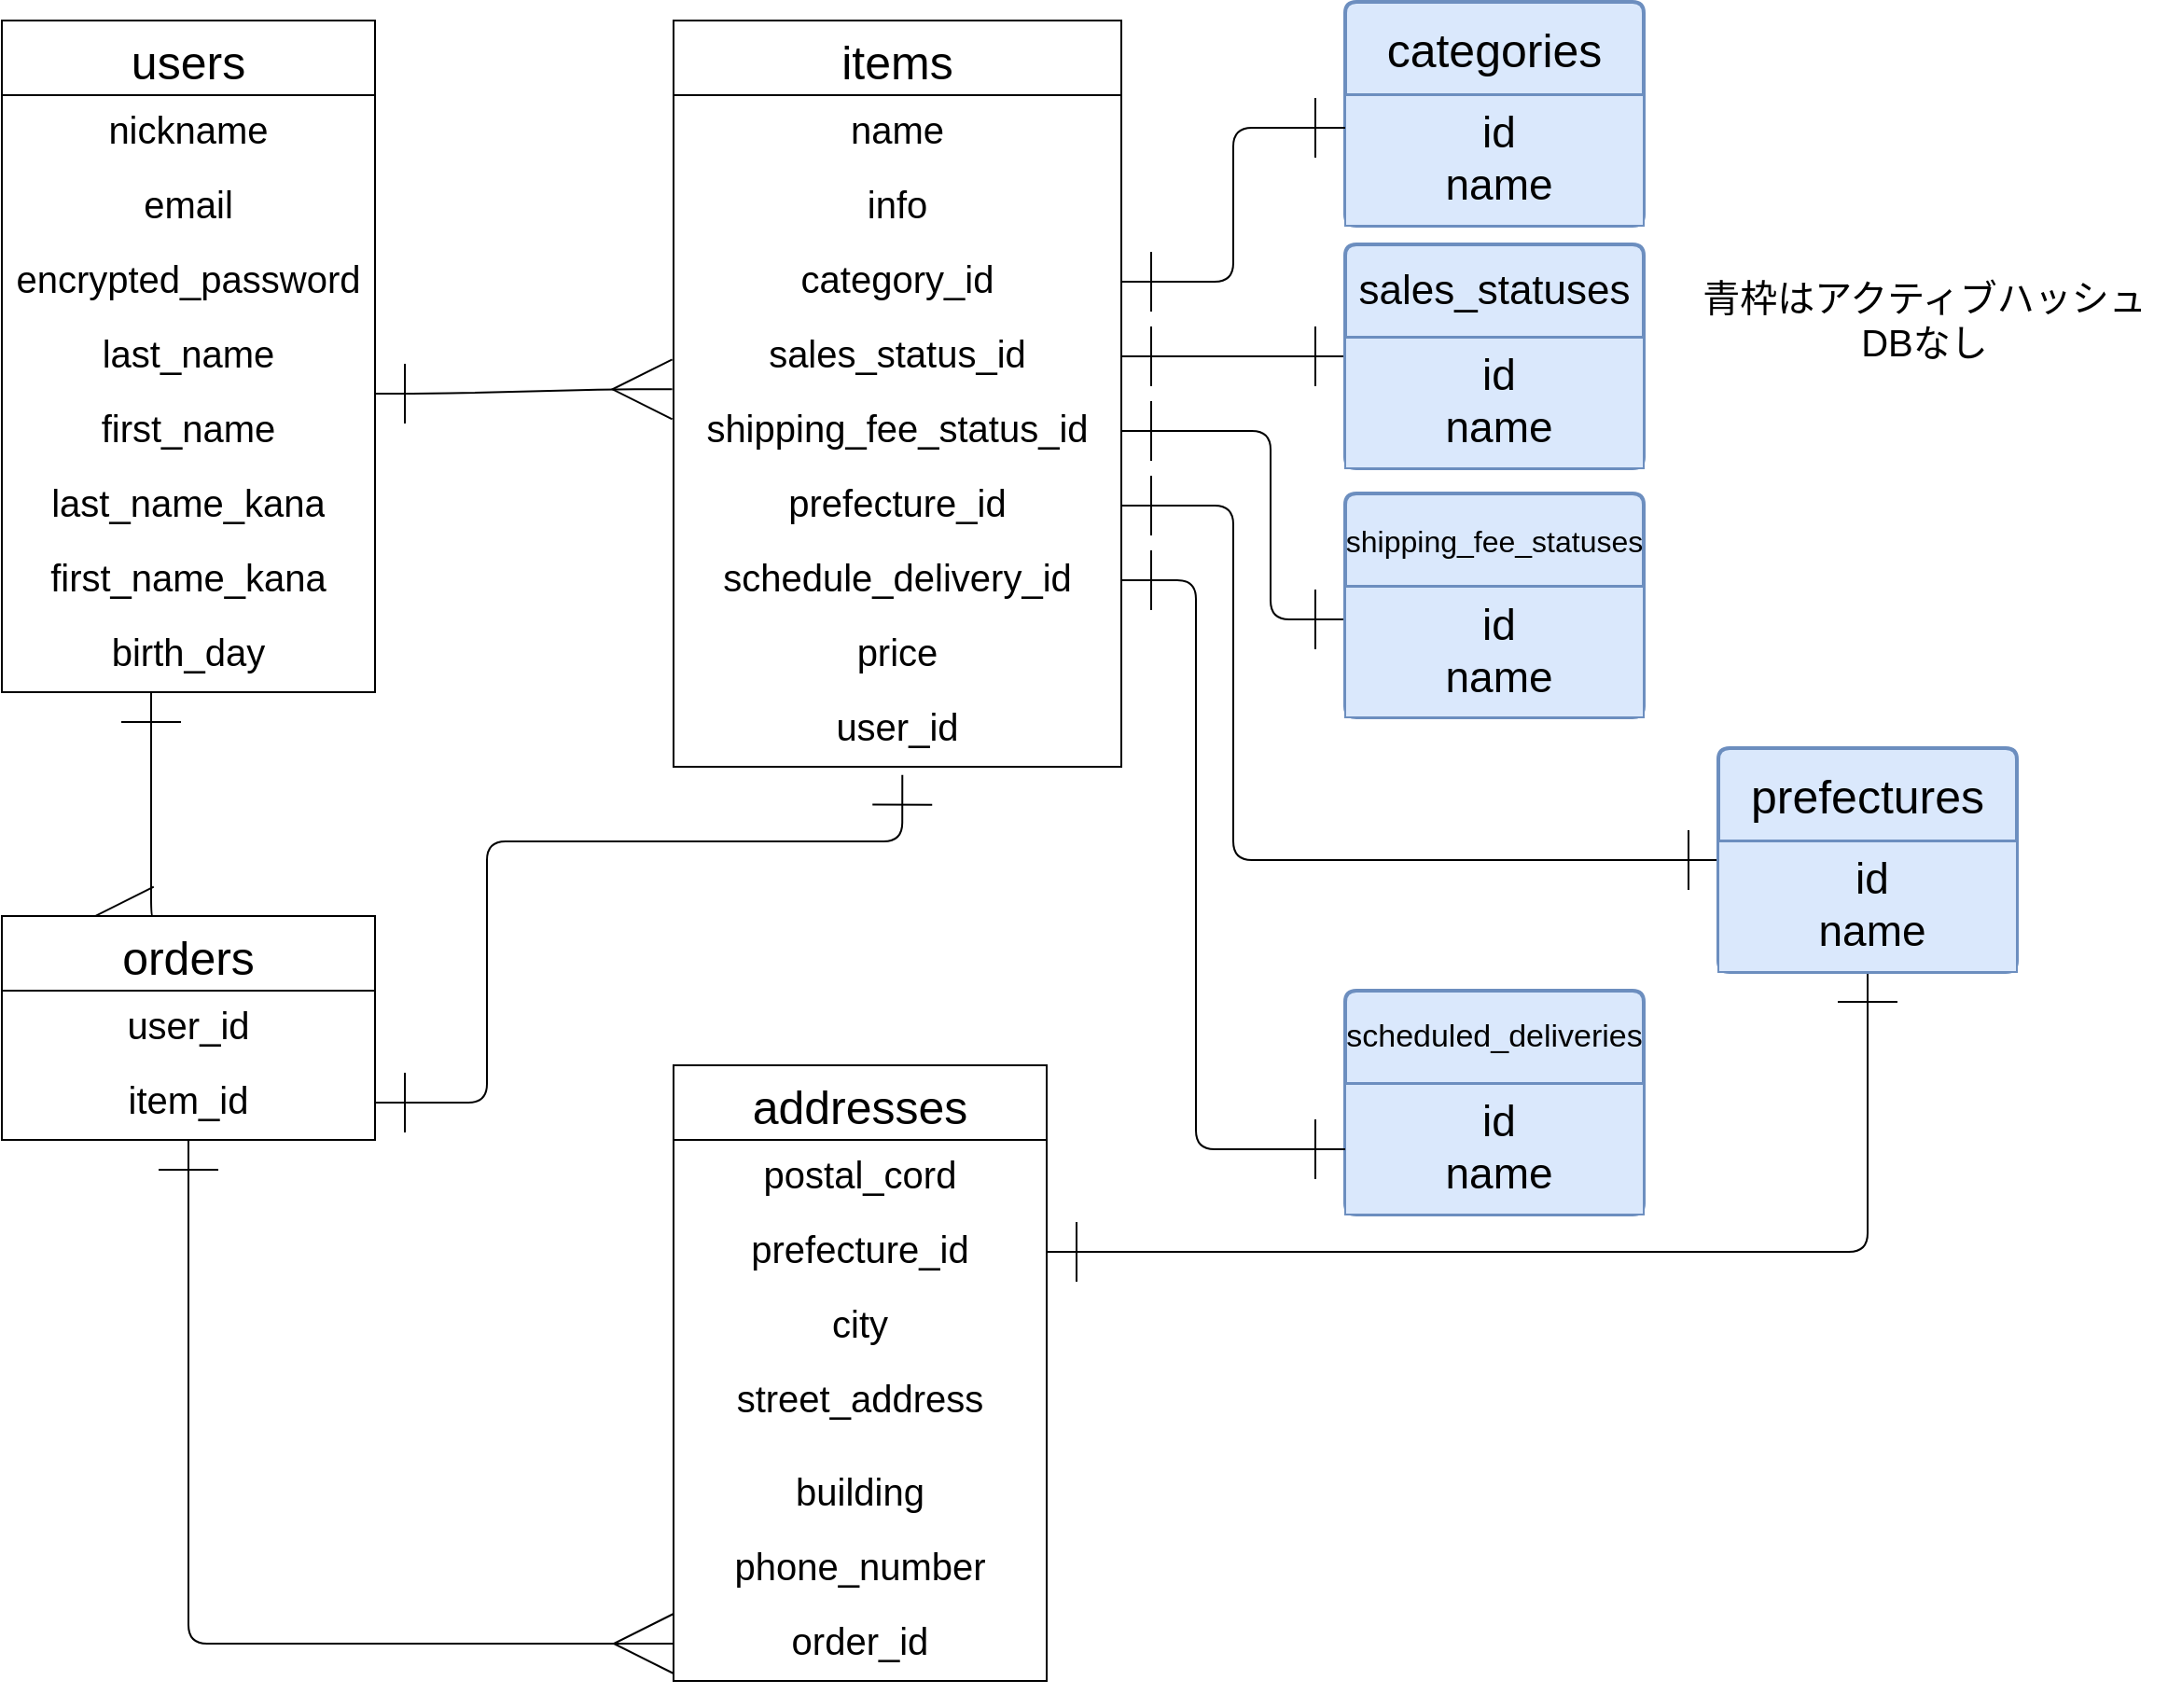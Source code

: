<mxfile>
    <diagram id="mToiAkbeKMKBAZvZx_nQ" name="ページ1">
        <mxGraphModel dx="1117" dy="938" grid="1" gridSize="10" guides="1" tooltips="1" connect="1" arrows="1" fold="1" page="1" pageScale="1" pageWidth="1169" pageHeight="827" math="0" shadow="0">
            <root>
                <mxCell id="0"/>
                <mxCell id="1" parent="0"/>
                <mxCell id="187" style="edgeStyle=elbowEdgeStyle;html=1;endSize=30;startSize=30;endArrow=ERmany;endFill=0;startArrow=ERone;startFill=0;entryX=0.407;entryY=0.003;entryDx=0;entryDy=0;entryPerimeter=0;" edge="1" parent="1" source="100" target="134">
                    <mxGeometry relative="1" as="geometry">
                        <mxPoint x="170" y="580" as="targetPoint"/>
                        <Array as="points">
                            <mxPoint x="120" y="600"/>
                        </Array>
                    </mxGeometry>
                </mxCell>
                <mxCell id="100" value="users" style="swimlane;fontStyle=0;childLayout=stackLayout;horizontal=1;startSize=40;horizontalStack=0;resizeParent=1;resizeParentMax=0;resizeLast=0;collapsible=1;marginBottom=0;align=center;fontSize=25;" parent="1" vertex="1">
                    <mxGeometry x="40" y="40" width="200" height="360" as="geometry"/>
                </mxCell>
                <mxCell id="101" value="nickname" style="text;strokeColor=none;fillColor=none;spacingLeft=4;spacingRight=4;overflow=hidden;rotatable=0;points=[[0,0.5],[1,0.5]];portConstraint=eastwest;fontSize=20;whiteSpace=wrap;html=1;align=center;" parent="100" vertex="1">
                    <mxGeometry y="40" width="200" height="40" as="geometry"/>
                </mxCell>
                <mxCell id="102" value="email" style="text;strokeColor=none;fillColor=none;spacingLeft=4;spacingRight=4;overflow=hidden;rotatable=0;points=[[0,0.5],[1,0.5]];portConstraint=eastwest;fontSize=20;whiteSpace=wrap;html=1;align=center;" parent="100" vertex="1">
                    <mxGeometry y="80" width="200" height="40" as="geometry"/>
                </mxCell>
                <mxCell id="103" value="encrypted_password" style="text;strokeColor=none;fillColor=none;spacingLeft=4;spacingRight=4;overflow=hidden;rotatable=0;points=[[0,0.5],[1,0.5]];portConstraint=eastwest;fontSize=20;whiteSpace=wrap;html=1;align=center;" parent="100" vertex="1">
                    <mxGeometry y="120" width="200" height="40" as="geometry"/>
                </mxCell>
                <mxCell id="128" value="last_name" style="text;strokeColor=none;fillColor=none;spacingLeft=4;spacingRight=4;overflow=hidden;rotatable=0;points=[[0,0.5],[1,0.5]];portConstraint=eastwest;fontSize=20;whiteSpace=wrap;html=1;align=center;" parent="100" vertex="1">
                    <mxGeometry y="160" width="200" height="40" as="geometry"/>
                </mxCell>
                <mxCell id="139" value="first_name" style="text;strokeColor=none;fillColor=none;spacingLeft=4;spacingRight=4;overflow=hidden;rotatable=0;points=[[0,0.5],[1,0.5]];portConstraint=eastwest;fontSize=20;whiteSpace=wrap;html=1;align=center;" parent="100" vertex="1">
                    <mxGeometry y="200" width="200" height="40" as="geometry"/>
                </mxCell>
                <mxCell id="140" value="last_name_kana" style="text;strokeColor=none;fillColor=none;spacingLeft=4;spacingRight=4;overflow=hidden;rotatable=0;points=[[0,0.5],[1,0.5]];portConstraint=eastwest;fontSize=20;whiteSpace=wrap;html=1;align=center;" parent="100" vertex="1">
                    <mxGeometry y="240" width="200" height="40" as="geometry"/>
                </mxCell>
                <mxCell id="141" value="first_name_kana" style="text;strokeColor=none;fillColor=none;spacingLeft=4;spacingRight=4;overflow=hidden;rotatable=0;points=[[0,0.5],[1,0.5]];portConstraint=eastwest;fontSize=20;whiteSpace=wrap;html=1;align=center;" parent="100" vertex="1">
                    <mxGeometry y="280" width="200" height="40" as="geometry"/>
                </mxCell>
                <mxCell id="142" value="birth_day" style="text;strokeColor=none;fillColor=none;spacingLeft=4;spacingRight=4;overflow=hidden;rotatable=0;points=[[0,0.5],[1,0.5]];portConstraint=eastwest;fontSize=20;whiteSpace=wrap;html=1;align=center;" parent="100" vertex="1">
                    <mxGeometry y="320" width="200" height="40" as="geometry"/>
                </mxCell>
                <mxCell id="116" value="&lt;font style=&quot;font-size: 25px;&quot;&gt;categories&lt;/font&gt;" style="swimlane;childLayout=stackLayout;horizontal=1;startSize=50;horizontalStack=0;rounded=1;fontSize=14;fontStyle=0;strokeWidth=2;resizeParent=0;resizeLast=1;shadow=0;dashed=0;align=center;arcSize=4;whiteSpace=wrap;html=1;fillColor=#dae8fc;strokeColor=#6c8ebf;" parent="1" vertex="1">
                    <mxGeometry x="760" y="30" width="160" height="120" as="geometry"/>
                </mxCell>
                <mxCell id="117" value="&lt;font style=&quot;font-size: 23px;&quot;&gt;id&lt;/font&gt;&lt;div&gt;&lt;font style=&quot;font-size: 23px;&quot;&gt;name&lt;/font&gt;&lt;/div&gt;" style="align=center;strokeColor=#6c8ebf;fillColor=#dae8fc;spacingLeft=4;fontSize=12;verticalAlign=top;resizable=0;rotatable=0;part=1;html=1;" parent="116" vertex="1">
                    <mxGeometry y="50" width="160" height="70" as="geometry"/>
                </mxCell>
                <mxCell id="194" style="edgeStyle=orthogonalEdgeStyle;html=1;entryX=0;entryY=0.5;entryDx=0;entryDy=0;endSize=30;startSize=30;endArrow=ERmany;endFill=0;startArrow=ERone;startFill=0;" edge="1" parent="1" source="134" target="193">
                    <mxGeometry relative="1" as="geometry"/>
                </mxCell>
                <mxCell id="134" value="orders" style="swimlane;fontStyle=0;childLayout=stackLayout;horizontal=1;startSize=40;horizontalStack=0;resizeParent=1;resizeParentMax=0;resizeLast=0;collapsible=1;marginBottom=0;align=center;fontSize=25;" parent="1" vertex="1">
                    <mxGeometry x="40" y="520" width="200" height="120" as="geometry"/>
                </mxCell>
                <mxCell id="185" value="user_id" style="text;strokeColor=none;fillColor=none;spacingLeft=4;spacingRight=4;overflow=hidden;rotatable=0;points=[[0,0.5],[1,0.5]];portConstraint=eastwest;fontSize=20;whiteSpace=wrap;html=1;align=center;" vertex="1" parent="134">
                    <mxGeometry y="40" width="200" height="40" as="geometry"/>
                </mxCell>
                <mxCell id="186" value="item_id" style="text;strokeColor=none;fillColor=none;spacingLeft=4;spacingRight=4;overflow=hidden;rotatable=0;points=[[0,0.5],[1,0.5]];portConstraint=eastwest;fontSize=20;whiteSpace=wrap;html=1;align=center;" vertex="1" parent="134">
                    <mxGeometry y="80" width="200" height="40" as="geometry"/>
                </mxCell>
                <mxCell id="143" value="items" style="swimlane;fontStyle=0;childLayout=stackLayout;horizontal=1;startSize=40;horizontalStack=0;resizeParent=1;resizeParentMax=0;resizeLast=0;collapsible=1;marginBottom=0;align=center;fontSize=25;" parent="1" vertex="1">
                    <mxGeometry x="400" y="40" width="240" height="400" as="geometry"/>
                </mxCell>
                <mxCell id="144" value="name" style="text;strokeColor=none;fillColor=none;spacingLeft=4;spacingRight=4;overflow=hidden;rotatable=0;points=[[0,0.5],[1,0.5]];portConstraint=eastwest;fontSize=20;whiteSpace=wrap;html=1;align=center;" parent="143" vertex="1">
                    <mxGeometry y="40" width="240" height="40" as="geometry"/>
                </mxCell>
                <mxCell id="145" value="info" style="text;strokeColor=none;fillColor=none;spacingLeft=4;spacingRight=4;overflow=hidden;rotatable=0;points=[[0,0.5],[1,0.5]];portConstraint=eastwest;fontSize=20;whiteSpace=wrap;html=1;align=center;" parent="143" vertex="1">
                    <mxGeometry y="80" width="240" height="40" as="geometry"/>
                </mxCell>
                <mxCell id="146" value="category_id" style="text;strokeColor=none;fillColor=none;spacingLeft=4;spacingRight=4;overflow=hidden;rotatable=0;points=[[0,0.5],[1,0.5]];portConstraint=eastwest;fontSize=20;whiteSpace=wrap;html=1;align=center;" parent="143" vertex="1">
                    <mxGeometry y="120" width="240" height="40" as="geometry"/>
                </mxCell>
                <mxCell id="147" value="sales_status_id" style="text;strokeColor=none;fillColor=none;spacingLeft=4;spacingRight=4;overflow=hidden;rotatable=0;points=[[0,0.5],[1,0.5]];portConstraint=eastwest;fontSize=20;whiteSpace=wrap;html=1;align=center;" parent="143" vertex="1">
                    <mxGeometry y="160" width="240" height="40" as="geometry"/>
                </mxCell>
                <mxCell id="148" value="shipping_fee_status_id" style="text;strokeColor=none;fillColor=none;spacingLeft=4;spacingRight=4;overflow=hidden;rotatable=0;points=[[0,0.5],[1,0.5]];portConstraint=eastwest;fontSize=20;whiteSpace=wrap;html=1;align=center;" parent="143" vertex="1">
                    <mxGeometry y="200" width="240" height="40" as="geometry"/>
                </mxCell>
                <mxCell id="149" value="prefecture_id" style="text;strokeColor=none;fillColor=none;spacingLeft=4;spacingRight=4;overflow=hidden;rotatable=0;points=[[0,0.5],[1,0.5]];portConstraint=eastwest;fontSize=20;whiteSpace=wrap;html=1;align=center;" parent="143" vertex="1">
                    <mxGeometry y="240" width="240" height="40" as="geometry"/>
                </mxCell>
                <mxCell id="150" value="schedule_delivery_id" style="text;strokeColor=none;fillColor=none;spacingLeft=4;spacingRight=4;overflow=hidden;rotatable=0;points=[[0,0.5],[1,0.5]];portConstraint=eastwest;fontSize=20;whiteSpace=wrap;html=1;align=center;" parent="143" vertex="1">
                    <mxGeometry y="280" width="240" height="40" as="geometry"/>
                </mxCell>
                <mxCell id="151" value="price" style="text;strokeColor=none;fillColor=none;spacingLeft=4;spacingRight=4;overflow=hidden;rotatable=0;points=[[0,0.5],[1,0.5]];portConstraint=eastwest;fontSize=20;whiteSpace=wrap;html=1;align=center;" parent="143" vertex="1">
                    <mxGeometry y="320" width="240" height="40" as="geometry"/>
                </mxCell>
                <mxCell id="162" value="user_id" style="text;strokeColor=none;fillColor=none;spacingLeft=4;spacingRight=4;overflow=hidden;rotatable=0;points=[[0,0.5],[1,0.5]];portConstraint=eastwest;fontSize=20;whiteSpace=wrap;html=1;align=center;" parent="143" vertex="1">
                    <mxGeometry y="360" width="240" height="40" as="geometry"/>
                </mxCell>
                <mxCell id="154" value="&lt;font style=&quot;font-size: 17px;&quot;&gt;scheduled_deliveries&lt;/font&gt;" style="swimlane;childLayout=stackLayout;horizontal=1;startSize=50;horizontalStack=0;rounded=1;fontSize=14;fontStyle=0;strokeWidth=2;resizeParent=0;resizeLast=1;shadow=0;dashed=0;align=center;arcSize=4;whiteSpace=wrap;html=1;fillColor=#dae8fc;strokeColor=#6c8ebf;" parent="1" vertex="1">
                    <mxGeometry x="760" y="560" width="160" height="120" as="geometry"/>
                </mxCell>
                <mxCell id="155" value="&lt;font style=&quot;font-size: 23px;&quot;&gt;id&lt;/font&gt;&lt;div&gt;&lt;font style=&quot;font-size: 23px;&quot;&gt;name&lt;/font&gt;&lt;/div&gt;" style="align=center;strokeColor=#6c8ebf;fillColor=#dae8fc;spacingLeft=4;fontSize=12;verticalAlign=top;resizable=0;rotatable=0;part=1;html=1;" parent="154" vertex="1">
                    <mxGeometry y="50" width="160" height="70" as="geometry"/>
                </mxCell>
                <mxCell id="179" style="edgeStyle=elbowEdgeStyle;html=1;entryX=1;entryY=0.5;entryDx=0;entryDy=0;endSize=30;startSize=30;endArrow=ERone;endFill=0;startArrow=ERone;startFill=0;" parent="1" source="156" target="149" edge="1">
                    <mxGeometry relative="1" as="geometry">
                        <Array as="points">
                            <mxPoint x="700" y="400"/>
                        </Array>
                    </mxGeometry>
                </mxCell>
                <mxCell id="183" style="edgeStyle=elbowEdgeStyle;html=1;endArrow=ERone;endFill=0;startArrow=ERone;startFill=0;endSize=30;startSize=30;entryX=1;entryY=0.5;entryDx=0;entryDy=0;" parent="1" source="156" target="136" edge="1">
                    <mxGeometry relative="1" as="geometry">
                        <Array as="points">
                            <mxPoint x="1040" y="710"/>
                            <mxPoint x="1040" y="710"/>
                        </Array>
                        <mxPoint x="920" y="840" as="targetPoint"/>
                    </mxGeometry>
                </mxCell>
                <mxCell id="156" value="&lt;font style=&quot;font-size: 25px;&quot;&gt;prefectures&lt;/font&gt;" style="swimlane;childLayout=stackLayout;horizontal=1;startSize=50;horizontalStack=0;rounded=1;fontSize=14;fontStyle=0;strokeWidth=2;resizeParent=0;resizeLast=1;shadow=0;dashed=0;align=center;arcSize=4;whiteSpace=wrap;html=1;fillColor=#dae8fc;strokeColor=#6c8ebf;" parent="1" vertex="1">
                    <mxGeometry x="960" y="430" width="160" height="120" as="geometry"/>
                </mxCell>
                <mxCell id="157" value="&lt;font style=&quot;font-size: 23px;&quot;&gt;id&lt;/font&gt;&lt;div&gt;&lt;font style=&quot;font-size: 23px;&quot;&gt;name&lt;/font&gt;&lt;/div&gt;" style="align=center;strokeColor=#6c8ebf;fillColor=#dae8fc;spacingLeft=4;fontSize=12;verticalAlign=top;resizable=0;rotatable=0;part=1;html=1;" parent="156" vertex="1">
                    <mxGeometry y="50" width="160" height="70" as="geometry"/>
                </mxCell>
                <mxCell id="178" style="edgeStyle=elbowEdgeStyle;html=1;entryX=1;entryY=0.5;entryDx=0;entryDy=0;exitX=0;exitY=0.25;exitDx=0;exitDy=0;endSize=30;startSize=30;endArrow=ERone;endFill=0;startArrow=ERone;startFill=0;" parent="1" source="159" target="148" edge="1">
                    <mxGeometry relative="1" as="geometry">
                        <Array as="points">
                            <mxPoint x="720" y="310"/>
                        </Array>
                    </mxGeometry>
                </mxCell>
                <mxCell id="158" value="&lt;font style=&quot;font-size: 16px;&quot;&gt;shipping_fee_statuses&lt;/font&gt;" style="swimlane;childLayout=stackLayout;horizontal=1;startSize=50;horizontalStack=0;rounded=1;fontSize=14;fontStyle=0;strokeWidth=2;resizeParent=0;resizeLast=1;shadow=0;dashed=0;align=center;arcSize=4;whiteSpace=wrap;html=1;fillColor=#dae8fc;strokeColor=#6c8ebf;" parent="1" vertex="1">
                    <mxGeometry x="760" y="293.5" width="160" height="120" as="geometry"/>
                </mxCell>
                <mxCell id="159" value="&lt;font style=&quot;font-size: 23px;&quot;&gt;id&lt;/font&gt;&lt;div&gt;&lt;font style=&quot;font-size: 23px;&quot;&gt;name&lt;/font&gt;&lt;/div&gt;" style="align=center;strokeColor=#6c8ebf;fillColor=#dae8fc;spacingLeft=4;fontSize=12;verticalAlign=top;resizable=0;rotatable=0;part=1;html=1;" parent="158" vertex="1">
                    <mxGeometry y="50" width="160" height="70" as="geometry"/>
                </mxCell>
                <mxCell id="177" style="edgeStyle=none;html=1;endSize=30;startSize=30;endArrow=ERone;endFill=0;startArrow=ERone;startFill=0;" parent="1" source="160" target="147" edge="1">
                    <mxGeometry relative="1" as="geometry"/>
                </mxCell>
                <mxCell id="160" value="&lt;font style=&quot;font-size: 22px;&quot;&gt;sales_statuses&lt;/font&gt;" style="swimlane;childLayout=stackLayout;horizontal=1;startSize=50;horizontalStack=0;rounded=1;fontSize=14;fontStyle=0;strokeWidth=2;resizeParent=0;resizeLast=1;shadow=0;dashed=0;align=center;arcSize=4;whiteSpace=wrap;html=1;fillColor=#dae8fc;strokeColor=#6c8ebf;" parent="1" vertex="1">
                    <mxGeometry x="760" y="160" width="160" height="120" as="geometry"/>
                </mxCell>
                <mxCell id="161" value="&lt;font style=&quot;font-size: 23px;&quot;&gt;id&lt;/font&gt;&lt;div&gt;&lt;font style=&quot;font-size: 23px;&quot;&gt;name&lt;/font&gt;&lt;/div&gt;" style="align=center;strokeColor=#6c8ebf;fillColor=#dae8fc;spacingLeft=4;fontSize=12;verticalAlign=top;resizable=0;rotatable=0;part=1;html=1;" parent="160" vertex="1">
                    <mxGeometry y="50" width="160" height="70" as="geometry"/>
                </mxCell>
                <mxCell id="164" value="" style="edgeStyle=entityRelationEdgeStyle;fontSize=15;html=1;endArrow=ERmany;startArrow=ERone;entryX=-0.003;entryY=-0.058;entryDx=0;entryDy=0;entryPerimeter=0;endSize=30;startSize=30;startFill=0;endFill=0;" parent="1" target="148" edge="1">
                    <mxGeometry width="100" height="100" relative="1" as="geometry">
                        <mxPoint x="240" y="240" as="sourcePoint"/>
                        <mxPoint x="340" y="140" as="targetPoint"/>
                    </mxGeometry>
                </mxCell>
                <mxCell id="175" style="edgeStyle=orthogonalEdgeStyle;html=1;entryX=1;entryY=0.5;entryDx=0;entryDy=0;startArrow=ERone;startFill=0;endArrow=ERone;endFill=0;endSize=30;startSize=30;exitX=0.511;exitY=1.108;exitDx=0;exitDy=0;exitPerimeter=0;" parent="1" edge="1" target="186" source="162">
                    <mxGeometry relative="1" as="geometry">
                        <mxPoint x="510" y="490" as="sourcePoint"/>
                        <mxPoint x="519.23" y="560.0" as="targetPoint"/>
                        <Array as="points">
                            <mxPoint x="523" y="480"/>
                            <mxPoint x="300" y="480"/>
                            <mxPoint x="300" y="620"/>
                        </Array>
                    </mxGeometry>
                </mxCell>
                <mxCell id="176" style="edgeStyle=elbowEdgeStyle;html=1;exitX=0;exitY=0.25;exitDx=0;exitDy=0;entryX=1;entryY=0.5;entryDx=0;entryDy=0;endSize=30;startSize=30;endArrow=ERone;endFill=0;startArrow=ERone;startFill=0;" parent="1" source="117" target="146" edge="1">
                    <mxGeometry relative="1" as="geometry"/>
                </mxCell>
                <mxCell id="181" style="edgeStyle=elbowEdgeStyle;html=1;entryX=1;entryY=0.5;entryDx=0;entryDy=0;endSize=30;startSize=30;endArrow=ERone;endFill=0;startArrow=ERone;startFill=0;" parent="1" source="155" target="150" edge="1">
                    <mxGeometry relative="1" as="geometry">
                        <Array as="points">
                            <mxPoint x="680" y="490"/>
                        </Array>
                    </mxGeometry>
                </mxCell>
                <mxCell id="184" value="&lt;font style=&quot;font-size: 20px;&quot;&gt;青枠はアクティブハッシュ&lt;/font&gt;&lt;div&gt;&lt;font style=&quot;font-size: 20px;&quot;&gt;DB&lt;/font&gt;&lt;font style=&quot;font-size: 20px;&quot;&gt;なし&lt;/font&gt;&lt;/div&gt;" style="text;html=1;align=center;verticalAlign=middle;resizable=0;points=[];autosize=1;strokeColor=none;fillColor=none;" parent="1" vertex="1">
                    <mxGeometry x="940" y="170" width="260" height="60" as="geometry"/>
                </mxCell>
                <mxCell id="189" value="addresses" style="swimlane;fontStyle=0;childLayout=stackLayout;horizontal=1;startSize=40;horizontalStack=0;resizeParent=1;resizeParentMax=0;resizeLast=0;collapsible=1;marginBottom=0;align=center;fontSize=25;" vertex="1" parent="1">
                    <mxGeometry x="400" y="600" width="200" height="330" as="geometry"/>
                </mxCell>
                <mxCell id="135" value="postal_cord" style="text;strokeColor=none;fillColor=none;spacingLeft=4;spacingRight=4;overflow=hidden;rotatable=0;points=[[0,0.5],[1,0.5]];portConstraint=eastwest;fontSize=20;whiteSpace=wrap;html=1;align=center;" parent="189" vertex="1">
                    <mxGeometry y="40" width="200" height="40" as="geometry"/>
                </mxCell>
                <mxCell id="136" value="prefecture_id" style="text;strokeColor=none;fillColor=none;spacingLeft=4;spacingRight=4;overflow=hidden;rotatable=0;points=[[0,0.5],[1,0.5]];portConstraint=eastwest;fontSize=20;whiteSpace=wrap;html=1;align=center;" parent="189" vertex="1">
                    <mxGeometry y="80" width="200" height="40" as="geometry"/>
                </mxCell>
                <mxCell id="137" value="city" style="text;strokeColor=none;fillColor=none;spacingLeft=4;spacingRight=4;overflow=hidden;rotatable=0;points=[[0,0.5],[1,0.5]];portConstraint=eastwest;fontSize=20;whiteSpace=wrap;html=1;align=center;" parent="189" vertex="1">
                    <mxGeometry y="120" width="200" height="40" as="geometry"/>
                </mxCell>
                <mxCell id="138" value="street_address" style="text;strokeColor=none;fillColor=none;spacingLeft=4;spacingRight=4;overflow=hidden;rotatable=0;points=[[0,0.5],[1,0.5]];portConstraint=eastwest;fontSize=20;whiteSpace=wrap;html=1;align=center;" parent="189" vertex="1">
                    <mxGeometry y="160" width="200" height="50" as="geometry"/>
                </mxCell>
                <mxCell id="152" value="building" style="text;strokeColor=none;fillColor=none;spacingLeft=4;spacingRight=4;overflow=hidden;rotatable=0;points=[[0,0.5],[1,0.5]];portConstraint=eastwest;fontSize=20;whiteSpace=wrap;html=1;align=center;" parent="189" vertex="1">
                    <mxGeometry y="210" width="200" height="40" as="geometry"/>
                </mxCell>
                <mxCell id="153" value="phone_number" style="text;strokeColor=none;fillColor=none;spacingLeft=4;spacingRight=4;overflow=hidden;rotatable=0;points=[[0,0.5],[1,0.5]];portConstraint=eastwest;fontSize=20;whiteSpace=wrap;html=1;align=center;" parent="189" vertex="1">
                    <mxGeometry y="250" width="200" height="40" as="geometry"/>
                </mxCell>
                <mxCell id="193" value="order_id" style="text;strokeColor=none;fillColor=none;spacingLeft=4;spacingRight=4;overflow=hidden;rotatable=0;points=[[0,0.5],[1,0.5]];portConstraint=eastwest;fontSize=20;whiteSpace=wrap;html=1;align=center;" vertex="1" parent="189">
                    <mxGeometry y="290" width="200" height="40" as="geometry"/>
                </mxCell>
            </root>
        </mxGraphModel>
    </diagram>
</mxfile>